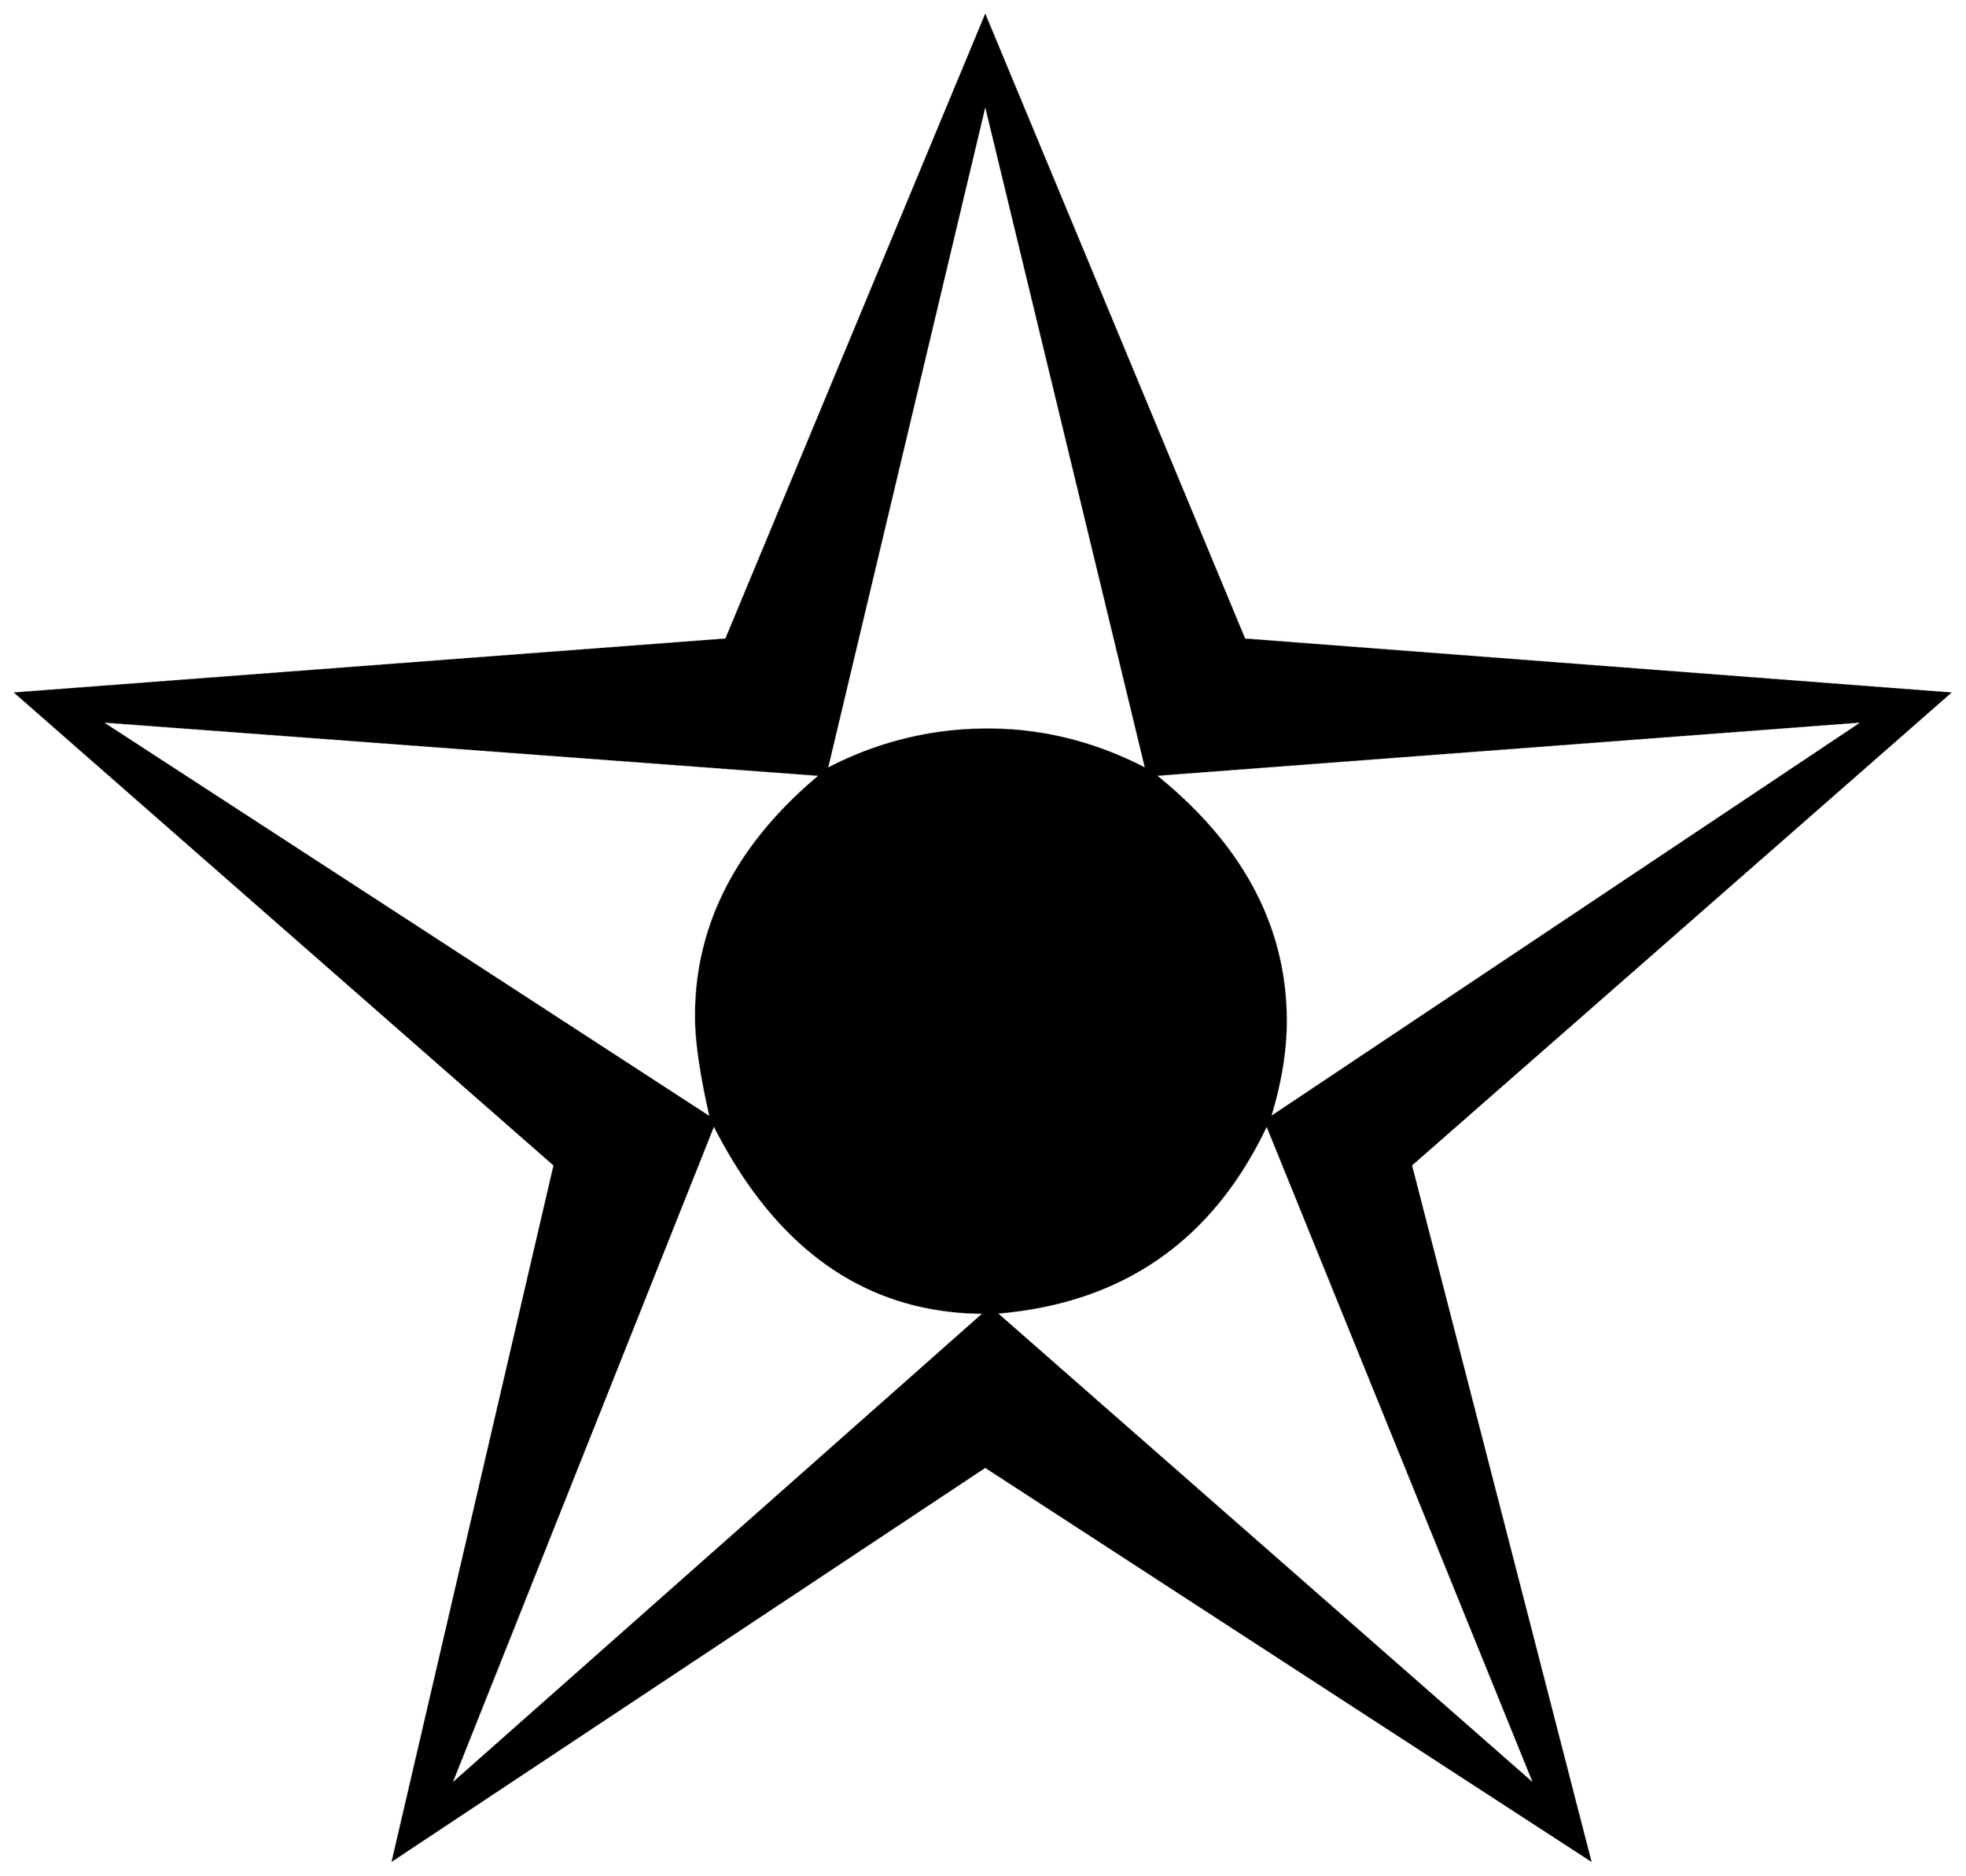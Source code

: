 


\begin{tikzpicture}[y=0.80pt, x=0.80pt, yscale=-1.0, xscale=1.0, inner sep=0pt, outer sep=0pt]
\begin{scope}[shift={(100.0,1831.0)},nonzero rule]
  \path[draw=.,fill=.,line width=1.600pt] (1644.0,-903.0) --
    (1214.0,-526.0) -- (1357.0,29.0) -- (874.0,-285.0) --
    (401.0,29.0) -- (530.0,-526.0) -- (100.0,-903.0) --
    (667.0,-946.0) -- (874.0,-1444.0) -- (1081.0,-946.0) --
    (1644.0,-903.0) -- cycle(1577.0,-881.0) -- (1009.0,-838.0)
    .. controls (1079.0,-782.0) and (1114.0,-716.333) ..
    (1114.0,-641.0) .. controls (1114.0,-617.0) and
    (1109.667,-591.0) .. (1101.0,-563.0) -- (1577.0,-881.0) --
    cycle(1003.0,-842.0) -- (874.0,-1376.0) -- (747.0,-842.0) ..
    controls (787.667,-863.333) and (830.667,-874.0) .. (876.0,-874.0)
    .. controls (920.0,-874.0) and (962.333,-863.333) ..
    (1003.0,-842.0) -- cycle(1314.0,-29.0) -- (1099.0,-559.0) ..
    controls (1055.667,-466.333) and (983.333,-416.0) ..
    (882.0,-408.0) -- (1314.0,-29.0) -- cycle(743.0,-838.0) --
    (166.0,-881.0) -- (655.0,-563.0) .. controls (647.0,-597.667)
    and (643.0,-625.0) .. (643.0,-645.0) .. controls
    (643.0,-718.333) and (676.333,-782.667) .. (743.0,-838.0) --
    cycle(874.0,-408.0) .. controls (780.0,-408.0) and
    (707.667,-458.333) .. (657.0,-559.0) -- (446.0,-29.0) --
    (874.0,-408.0) -- cycle;
\end{scope}

\end{tikzpicture}

